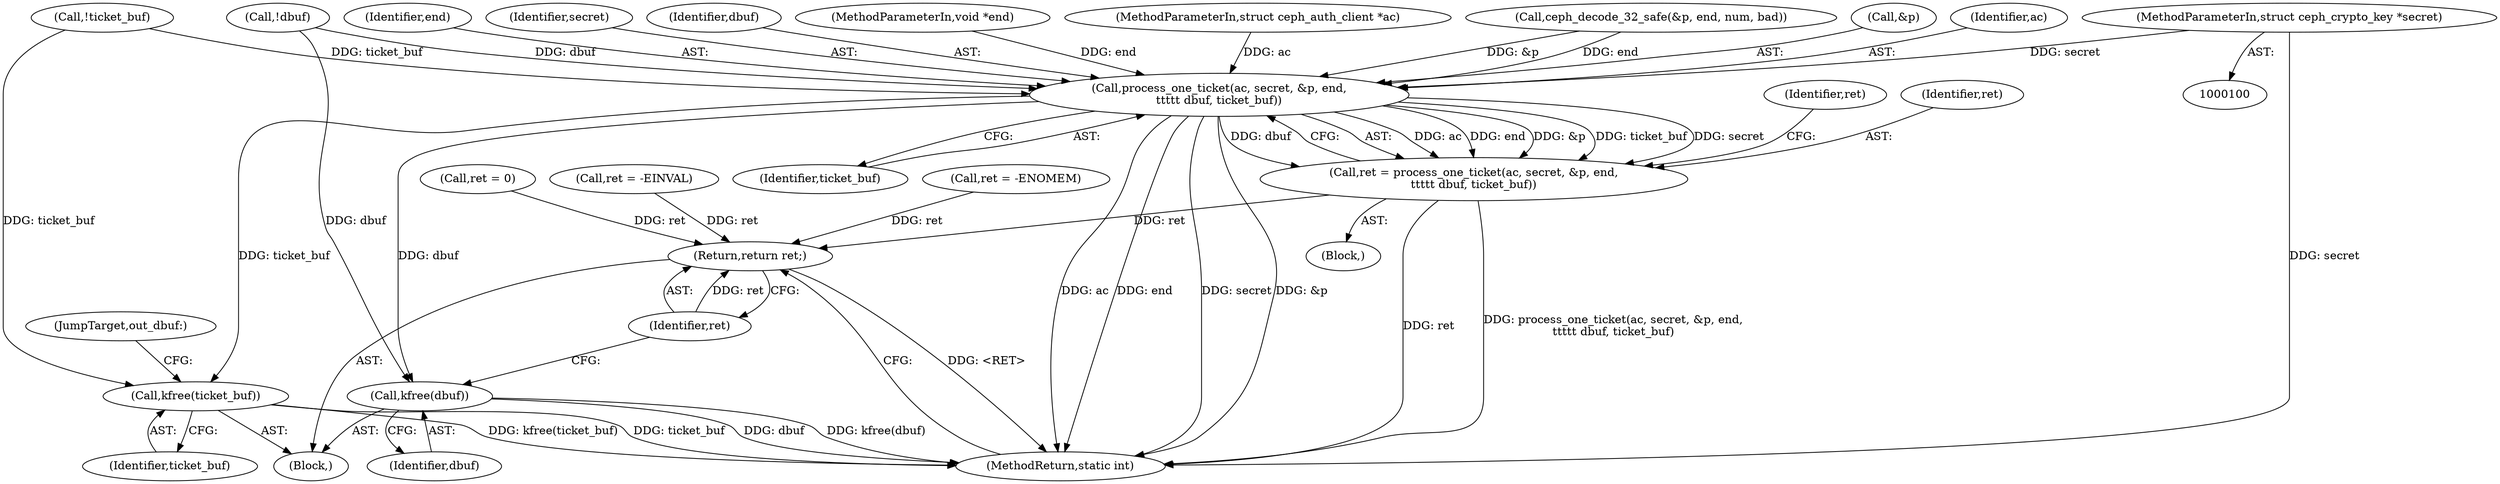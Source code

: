 digraph "0_linux_c27a3e4d667fdcad3db7b104f75659478e0c68d8_0@pointer" {
"1000102" [label="(MethodParameterIn,struct ceph_crypto_key *secret)"];
"1000167" [label="(Call,process_one_ticket(ac, secret, &p, end,\n\t\t\t\t\t dbuf, ticket_buf))"];
"1000165" [label="(Call,ret = process_one_ticket(ac, secret, &p, end,\n\t\t\t\t\t dbuf, ticket_buf))"];
"1000187" [label="(Return,return ret;)"];
"1000182" [label="(Call,kfree(ticket_buf))"];
"1000185" [label="(Call,kfree(dbuf))"];
"1000186" [label="(Identifier,dbuf)"];
"1000105" [label="(Block,)"];
"1000184" [label="(JumpTarget,out_dbuf:)"];
"1000176" [label="(Identifier,ret)"];
"1000169" [label="(Identifier,secret)"];
"1000136" [label="(Call,!ticket_buf)"];
"1000166" [label="(Identifier,ret)"];
"1000121" [label="(Call,!dbuf)"];
"1000183" [label="(Identifier,ticket_buf)"];
"1000190" [label="(Call,ret = -EINVAL)"];
"1000102" [label="(MethodParameterIn,struct ceph_crypto_key *secret)"];
"1000174" [label="(Identifier,ticket_buf)"];
"1000165" [label="(Call,ret = process_one_ticket(ac, secret, &p, end,\n\t\t\t\t\t dbuf, ticket_buf))"];
"1000185" [label="(Call,kfree(dbuf))"];
"1000182" [label="(Call,kfree(ticket_buf))"];
"1000173" [label="(Identifier,dbuf)"];
"1000167" [label="(Call,process_one_ticket(ac, secret, &p, end,\n\t\t\t\t\t dbuf, ticket_buf))"];
"1000104" [label="(MethodParameterIn,void *end)"];
"1000195" [label="(MethodReturn,static int)"];
"1000101" [label="(MethodParameterIn,struct ceph_auth_client *ac)"];
"1000152" [label="(Call,ceph_decode_32_safe(&p, end, num, bad))"];
"1000170" [label="(Call,&p)"];
"1000126" [label="(Call,ret = -ENOMEM)"];
"1000178" [label="(Call,ret = 0)"];
"1000187" [label="(Return,return ret;)"];
"1000168" [label="(Identifier,ac)"];
"1000188" [label="(Identifier,ret)"];
"1000164" [label="(Block,)"];
"1000172" [label="(Identifier,end)"];
"1000102" -> "1000100"  [label="AST: "];
"1000102" -> "1000195"  [label="DDG: secret"];
"1000102" -> "1000167"  [label="DDG: secret"];
"1000167" -> "1000165"  [label="AST: "];
"1000167" -> "1000174"  [label="CFG: "];
"1000168" -> "1000167"  [label="AST: "];
"1000169" -> "1000167"  [label="AST: "];
"1000170" -> "1000167"  [label="AST: "];
"1000172" -> "1000167"  [label="AST: "];
"1000173" -> "1000167"  [label="AST: "];
"1000174" -> "1000167"  [label="AST: "];
"1000165" -> "1000167"  [label="CFG: "];
"1000167" -> "1000195"  [label="DDG: ac"];
"1000167" -> "1000195"  [label="DDG: end"];
"1000167" -> "1000195"  [label="DDG: secret"];
"1000167" -> "1000195"  [label="DDG: &p"];
"1000167" -> "1000165"  [label="DDG: ac"];
"1000167" -> "1000165"  [label="DDG: end"];
"1000167" -> "1000165"  [label="DDG: &p"];
"1000167" -> "1000165"  [label="DDG: ticket_buf"];
"1000167" -> "1000165"  [label="DDG: secret"];
"1000167" -> "1000165"  [label="DDG: dbuf"];
"1000101" -> "1000167"  [label="DDG: ac"];
"1000152" -> "1000167"  [label="DDG: &p"];
"1000152" -> "1000167"  [label="DDG: end"];
"1000104" -> "1000167"  [label="DDG: end"];
"1000121" -> "1000167"  [label="DDG: dbuf"];
"1000136" -> "1000167"  [label="DDG: ticket_buf"];
"1000167" -> "1000182"  [label="DDG: ticket_buf"];
"1000167" -> "1000185"  [label="DDG: dbuf"];
"1000165" -> "1000164"  [label="AST: "];
"1000166" -> "1000165"  [label="AST: "];
"1000176" -> "1000165"  [label="CFG: "];
"1000165" -> "1000195"  [label="DDG: ret"];
"1000165" -> "1000195"  [label="DDG: process_one_ticket(ac, secret, &p, end,\n\t\t\t\t\t dbuf, ticket_buf)"];
"1000165" -> "1000187"  [label="DDG: ret"];
"1000187" -> "1000105"  [label="AST: "];
"1000187" -> "1000188"  [label="CFG: "];
"1000188" -> "1000187"  [label="AST: "];
"1000195" -> "1000187"  [label="CFG: "];
"1000187" -> "1000195"  [label="DDG: <RET>"];
"1000188" -> "1000187"  [label="DDG: ret"];
"1000178" -> "1000187"  [label="DDG: ret"];
"1000190" -> "1000187"  [label="DDG: ret"];
"1000126" -> "1000187"  [label="DDG: ret"];
"1000182" -> "1000105"  [label="AST: "];
"1000182" -> "1000183"  [label="CFG: "];
"1000183" -> "1000182"  [label="AST: "];
"1000184" -> "1000182"  [label="CFG: "];
"1000182" -> "1000195"  [label="DDG: kfree(ticket_buf)"];
"1000182" -> "1000195"  [label="DDG: ticket_buf"];
"1000136" -> "1000182"  [label="DDG: ticket_buf"];
"1000185" -> "1000105"  [label="AST: "];
"1000185" -> "1000186"  [label="CFG: "];
"1000186" -> "1000185"  [label="AST: "];
"1000188" -> "1000185"  [label="CFG: "];
"1000185" -> "1000195"  [label="DDG: kfree(dbuf)"];
"1000185" -> "1000195"  [label="DDG: dbuf"];
"1000121" -> "1000185"  [label="DDG: dbuf"];
}
